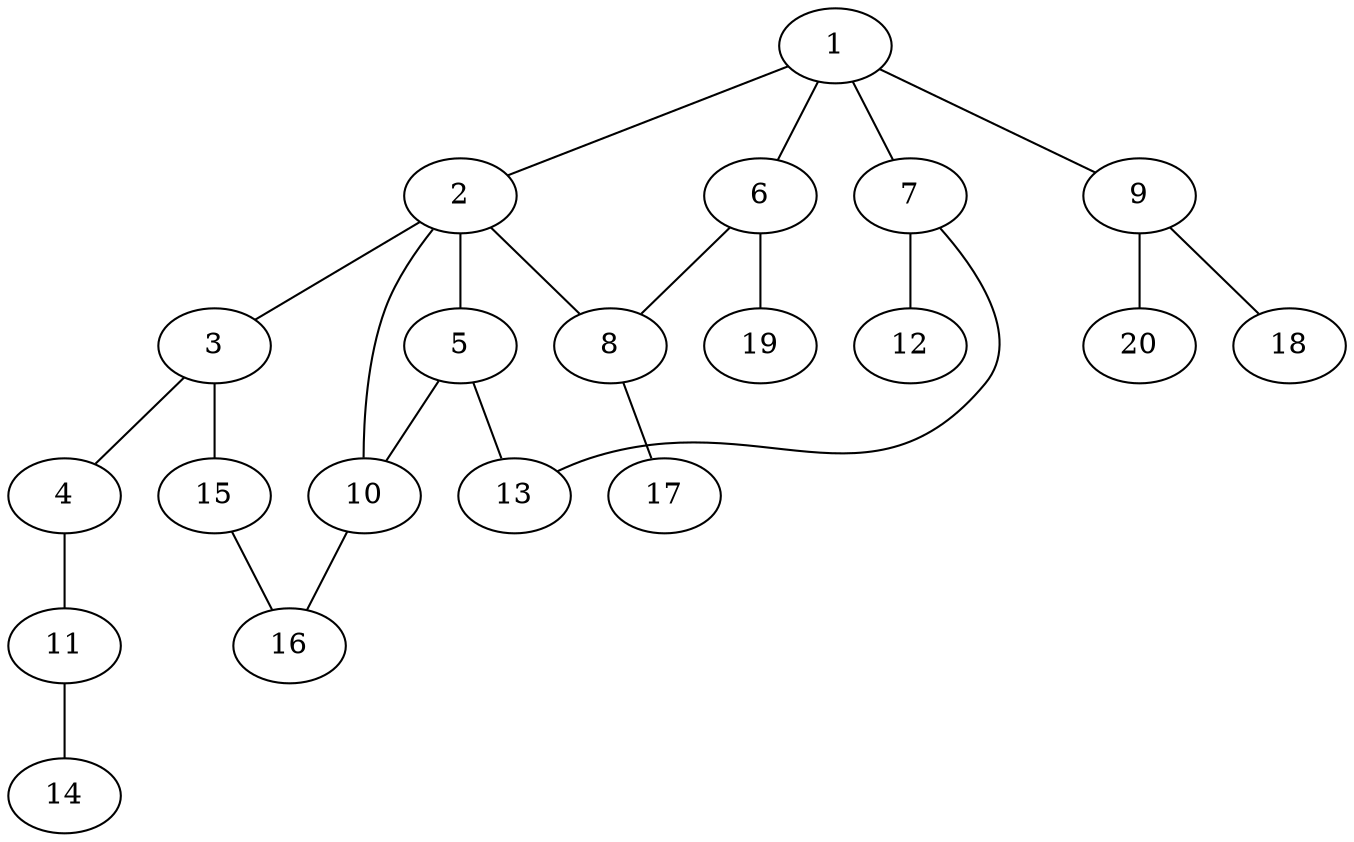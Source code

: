 graph graphname {1--2
1--6
1--7
1--9
2--3
2--5
2--8
2--10
3--4
3--15
4--11
5--10
5--13
6--8
6--19
7--12
7--13
8--17
9--18
9--20
10--16
11--14
15--16
}